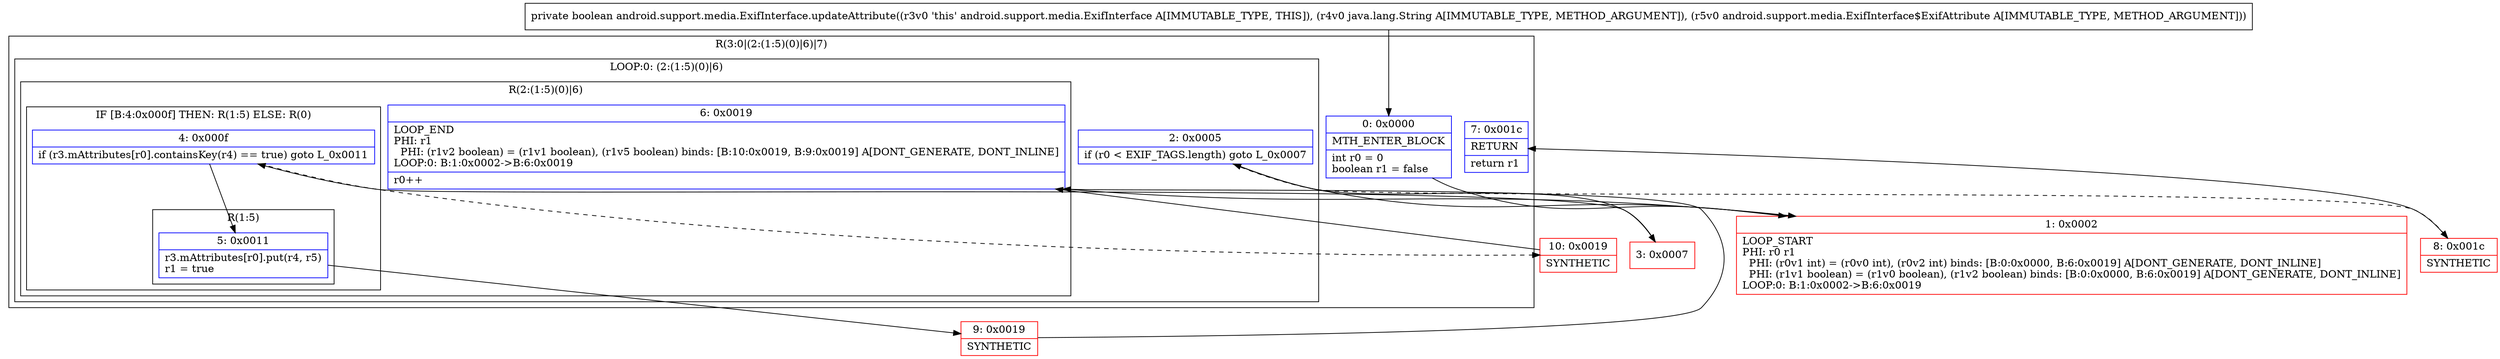 digraph "CFG forandroid.support.media.ExifInterface.updateAttribute(Ljava\/lang\/String;Landroid\/support\/media\/ExifInterface$ExifAttribute;)Z" {
subgraph cluster_Region_902841263 {
label = "R(3:0|(2:(1:5)(0)|6)|7)";
node [shape=record,color=blue];
Node_0 [shape=record,label="{0\:\ 0x0000|MTH_ENTER_BLOCK\l|int r0 = 0\lboolean r1 = false\l}"];
subgraph cluster_LoopRegion_795041445 {
label = "LOOP:0: (2:(1:5)(0)|6)";
node [shape=record,color=blue];
Node_2 [shape=record,label="{2\:\ 0x0005|if (r0 \< EXIF_TAGS.length) goto L_0x0007\l}"];
subgraph cluster_Region_146828011 {
label = "R(2:(1:5)(0)|6)";
node [shape=record,color=blue];
subgraph cluster_IfRegion_723494176 {
label = "IF [B:4:0x000f] THEN: R(1:5) ELSE: R(0)";
node [shape=record,color=blue];
Node_4 [shape=record,label="{4\:\ 0x000f|if (r3.mAttributes[r0].containsKey(r4) == true) goto L_0x0011\l}"];
subgraph cluster_Region_484787927 {
label = "R(1:5)";
node [shape=record,color=blue];
Node_5 [shape=record,label="{5\:\ 0x0011|r3.mAttributes[r0].put(r4, r5)\lr1 = true\l}"];
}
subgraph cluster_Region_724405200 {
label = "R(0)";
node [shape=record,color=blue];
}
}
Node_6 [shape=record,label="{6\:\ 0x0019|LOOP_END\lPHI: r1 \l  PHI: (r1v2 boolean) = (r1v1 boolean), (r1v5 boolean) binds: [B:10:0x0019, B:9:0x0019] A[DONT_GENERATE, DONT_INLINE]\lLOOP:0: B:1:0x0002\-\>B:6:0x0019\l|r0++\l}"];
}
}
Node_7 [shape=record,label="{7\:\ 0x001c|RETURN\l|return r1\l}"];
}
Node_1 [shape=record,color=red,label="{1\:\ 0x0002|LOOP_START\lPHI: r0 r1 \l  PHI: (r0v1 int) = (r0v0 int), (r0v2 int) binds: [B:0:0x0000, B:6:0x0019] A[DONT_GENERATE, DONT_INLINE]\l  PHI: (r1v1 boolean) = (r1v0 boolean), (r1v2 boolean) binds: [B:0:0x0000, B:6:0x0019] A[DONT_GENERATE, DONT_INLINE]\lLOOP:0: B:1:0x0002\-\>B:6:0x0019\l}"];
Node_3 [shape=record,color=red,label="{3\:\ 0x0007}"];
Node_8 [shape=record,color=red,label="{8\:\ 0x001c|SYNTHETIC\l}"];
Node_9 [shape=record,color=red,label="{9\:\ 0x0019|SYNTHETIC\l}"];
Node_10 [shape=record,color=red,label="{10\:\ 0x0019|SYNTHETIC\l}"];
MethodNode[shape=record,label="{private boolean android.support.media.ExifInterface.updateAttribute((r3v0 'this' android.support.media.ExifInterface A[IMMUTABLE_TYPE, THIS]), (r4v0 java.lang.String A[IMMUTABLE_TYPE, METHOD_ARGUMENT]), (r5v0 android.support.media.ExifInterface$ExifAttribute A[IMMUTABLE_TYPE, METHOD_ARGUMENT])) }"];
MethodNode -> Node_0;
Node_0 -> Node_1;
Node_2 -> Node_3;
Node_2 -> Node_8[style=dashed];
Node_4 -> Node_5;
Node_4 -> Node_10[style=dashed];
Node_5 -> Node_9;
Node_6 -> Node_1;
Node_1 -> Node_2;
Node_3 -> Node_4;
Node_8 -> Node_7;
Node_9 -> Node_6;
Node_10 -> Node_6;
}

